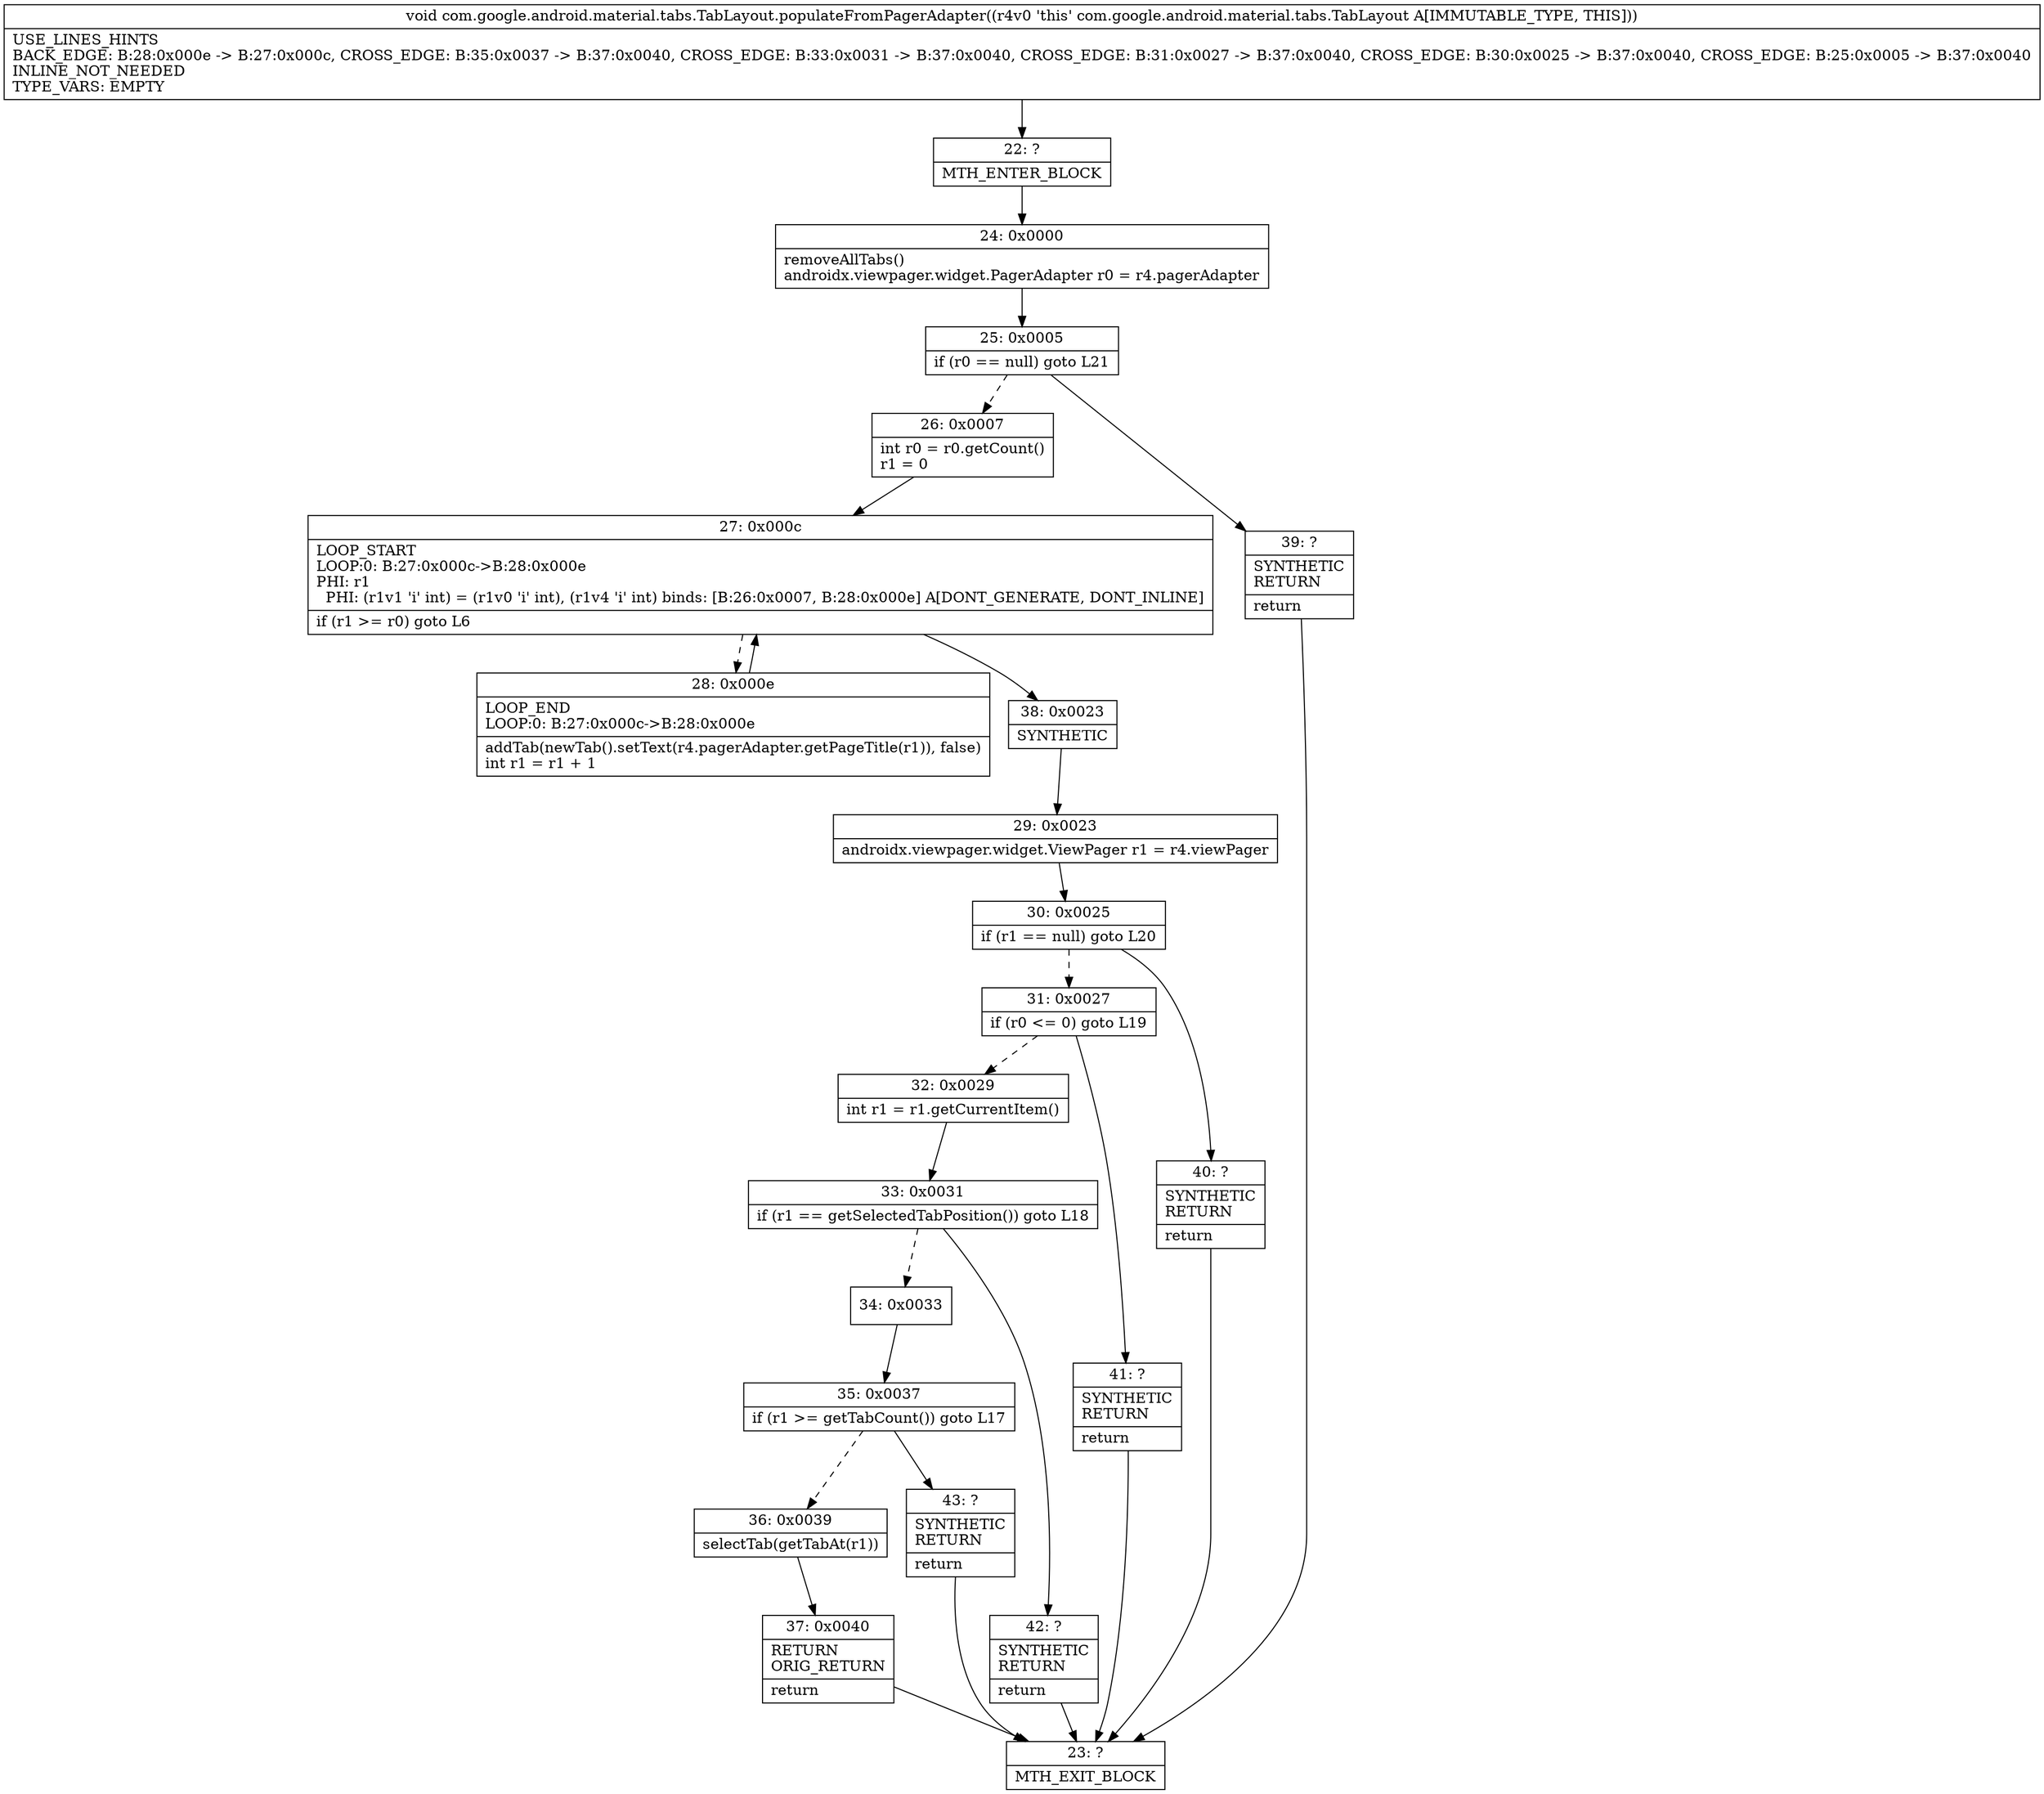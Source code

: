 digraph "CFG forcom.google.android.material.tabs.TabLayout.populateFromPagerAdapter()V" {
Node_22 [shape=record,label="{22\:\ ?|MTH_ENTER_BLOCK\l}"];
Node_24 [shape=record,label="{24\:\ 0x0000|removeAllTabs()\landroidx.viewpager.widget.PagerAdapter r0 = r4.pagerAdapter\l}"];
Node_25 [shape=record,label="{25\:\ 0x0005|if (r0 == null) goto L21\l}"];
Node_26 [shape=record,label="{26\:\ 0x0007|int r0 = r0.getCount()\lr1 = 0\l}"];
Node_27 [shape=record,label="{27\:\ 0x000c|LOOP_START\lLOOP:0: B:27:0x000c\-\>B:28:0x000e\lPHI: r1 \l  PHI: (r1v1 'i' int) = (r1v0 'i' int), (r1v4 'i' int) binds: [B:26:0x0007, B:28:0x000e] A[DONT_GENERATE, DONT_INLINE]\l|if (r1 \>= r0) goto L6\l}"];
Node_28 [shape=record,label="{28\:\ 0x000e|LOOP_END\lLOOP:0: B:27:0x000c\-\>B:28:0x000e\l|addTab(newTab().setText(r4.pagerAdapter.getPageTitle(r1)), false)\lint r1 = r1 + 1\l}"];
Node_38 [shape=record,label="{38\:\ 0x0023|SYNTHETIC\l}"];
Node_29 [shape=record,label="{29\:\ 0x0023|androidx.viewpager.widget.ViewPager r1 = r4.viewPager\l}"];
Node_30 [shape=record,label="{30\:\ 0x0025|if (r1 == null) goto L20\l}"];
Node_31 [shape=record,label="{31\:\ 0x0027|if (r0 \<= 0) goto L19\l}"];
Node_32 [shape=record,label="{32\:\ 0x0029|int r1 = r1.getCurrentItem()\l}"];
Node_33 [shape=record,label="{33\:\ 0x0031|if (r1 == getSelectedTabPosition()) goto L18\l}"];
Node_34 [shape=record,label="{34\:\ 0x0033}"];
Node_35 [shape=record,label="{35\:\ 0x0037|if (r1 \>= getTabCount()) goto L17\l}"];
Node_36 [shape=record,label="{36\:\ 0x0039|selectTab(getTabAt(r1))\l}"];
Node_37 [shape=record,label="{37\:\ 0x0040|RETURN\lORIG_RETURN\l|return\l}"];
Node_23 [shape=record,label="{23\:\ ?|MTH_EXIT_BLOCK\l}"];
Node_43 [shape=record,label="{43\:\ ?|SYNTHETIC\lRETURN\l|return\l}"];
Node_42 [shape=record,label="{42\:\ ?|SYNTHETIC\lRETURN\l|return\l}"];
Node_41 [shape=record,label="{41\:\ ?|SYNTHETIC\lRETURN\l|return\l}"];
Node_40 [shape=record,label="{40\:\ ?|SYNTHETIC\lRETURN\l|return\l}"];
Node_39 [shape=record,label="{39\:\ ?|SYNTHETIC\lRETURN\l|return\l}"];
MethodNode[shape=record,label="{void com.google.android.material.tabs.TabLayout.populateFromPagerAdapter((r4v0 'this' com.google.android.material.tabs.TabLayout A[IMMUTABLE_TYPE, THIS]))  | USE_LINES_HINTS\lBACK_EDGE: B:28:0x000e \-\> B:27:0x000c, CROSS_EDGE: B:35:0x0037 \-\> B:37:0x0040, CROSS_EDGE: B:33:0x0031 \-\> B:37:0x0040, CROSS_EDGE: B:31:0x0027 \-\> B:37:0x0040, CROSS_EDGE: B:30:0x0025 \-\> B:37:0x0040, CROSS_EDGE: B:25:0x0005 \-\> B:37:0x0040\lINLINE_NOT_NEEDED\lTYPE_VARS: EMPTY\l}"];
MethodNode -> Node_22;Node_22 -> Node_24;
Node_24 -> Node_25;
Node_25 -> Node_26[style=dashed];
Node_25 -> Node_39;
Node_26 -> Node_27;
Node_27 -> Node_28[style=dashed];
Node_27 -> Node_38;
Node_28 -> Node_27;
Node_38 -> Node_29;
Node_29 -> Node_30;
Node_30 -> Node_31[style=dashed];
Node_30 -> Node_40;
Node_31 -> Node_32[style=dashed];
Node_31 -> Node_41;
Node_32 -> Node_33;
Node_33 -> Node_34[style=dashed];
Node_33 -> Node_42;
Node_34 -> Node_35;
Node_35 -> Node_36[style=dashed];
Node_35 -> Node_43;
Node_36 -> Node_37;
Node_37 -> Node_23;
Node_43 -> Node_23;
Node_42 -> Node_23;
Node_41 -> Node_23;
Node_40 -> Node_23;
Node_39 -> Node_23;
}

